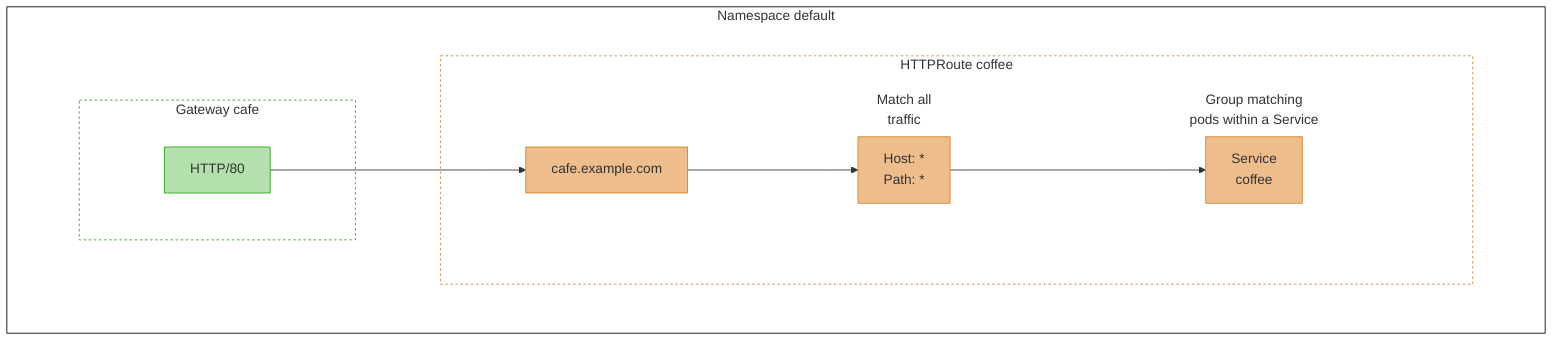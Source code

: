 %% mermaid source for route-all-traffic-config.png diagram
graph LR
    subgraph config [Namespace default]
      subgraph padding [" "]
          direction LR
          style config fill:#FFFFFF,stroke:#000000
          subgraph gw[Gateway cafe]
              subgraph gwPadding [" "]
                  gwContents[HTTP/80]
              end
          end
          subgraph hr[HTTPRoute coffee]
              subgraph hrPadding [" "]
                  hrContents[cafe.example.com]
                  subgraph describeMatchAll [Match all\ntraffic]
                      subgraph describeMatchPadding [" "]
                          matchAll[Host: *\nPath: *]
                      end
                  end
                  subgraph describeService [Group matching\npods within a Service]
                      subgraph describePadding [" "]
                          coffeeSvc[Service\ncoffee]
                      end
                  end
              end
          end
      end
    end

  gwContents --> hrContents --> matchAll --> coffeeSvc
  class padding,gwPadding,hrPadding,describeMatchAll,describeService,describePadding,describeMatchPadding noBorder
  class gw gateway
  class hr httpRoute
  class matchAll,hrContents,coffeeSvc appDevNode
  class gwContents clusterOppNode

  classDef noBorder stroke:none,fill:none,text-align:center
  classDef default fill:#FFFFFF,stroke:#000000
  classDef gateway fill:#FFFFFF,stroke:#2AA317,stroke-dasharray: 3 3,text-align:center
  classDef httpRoute fill:#FFFFFF,stroke:#D9822B,stroke-dasharray: 3 3,text-align:center
  classDef appDevNode fill:#edbd8c,stroke:#D9822B
  classDef clusterOppNode fill:#b4e0ad,stroke:#2AA317